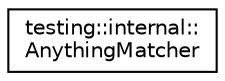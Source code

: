 digraph "Graphical Class Hierarchy"
{
  edge [fontname="Helvetica",fontsize="10",labelfontname="Helvetica",labelfontsize="10"];
  node [fontname="Helvetica",fontsize="10",shape=record];
  rankdir="LR";
  Node1 [label="testing::internal::\lAnythingMatcher",height=0.2,width=0.4,color="black", fillcolor="white", style="filled",URL="$classtesting_1_1internal_1_1_anything_matcher.html"];
}
